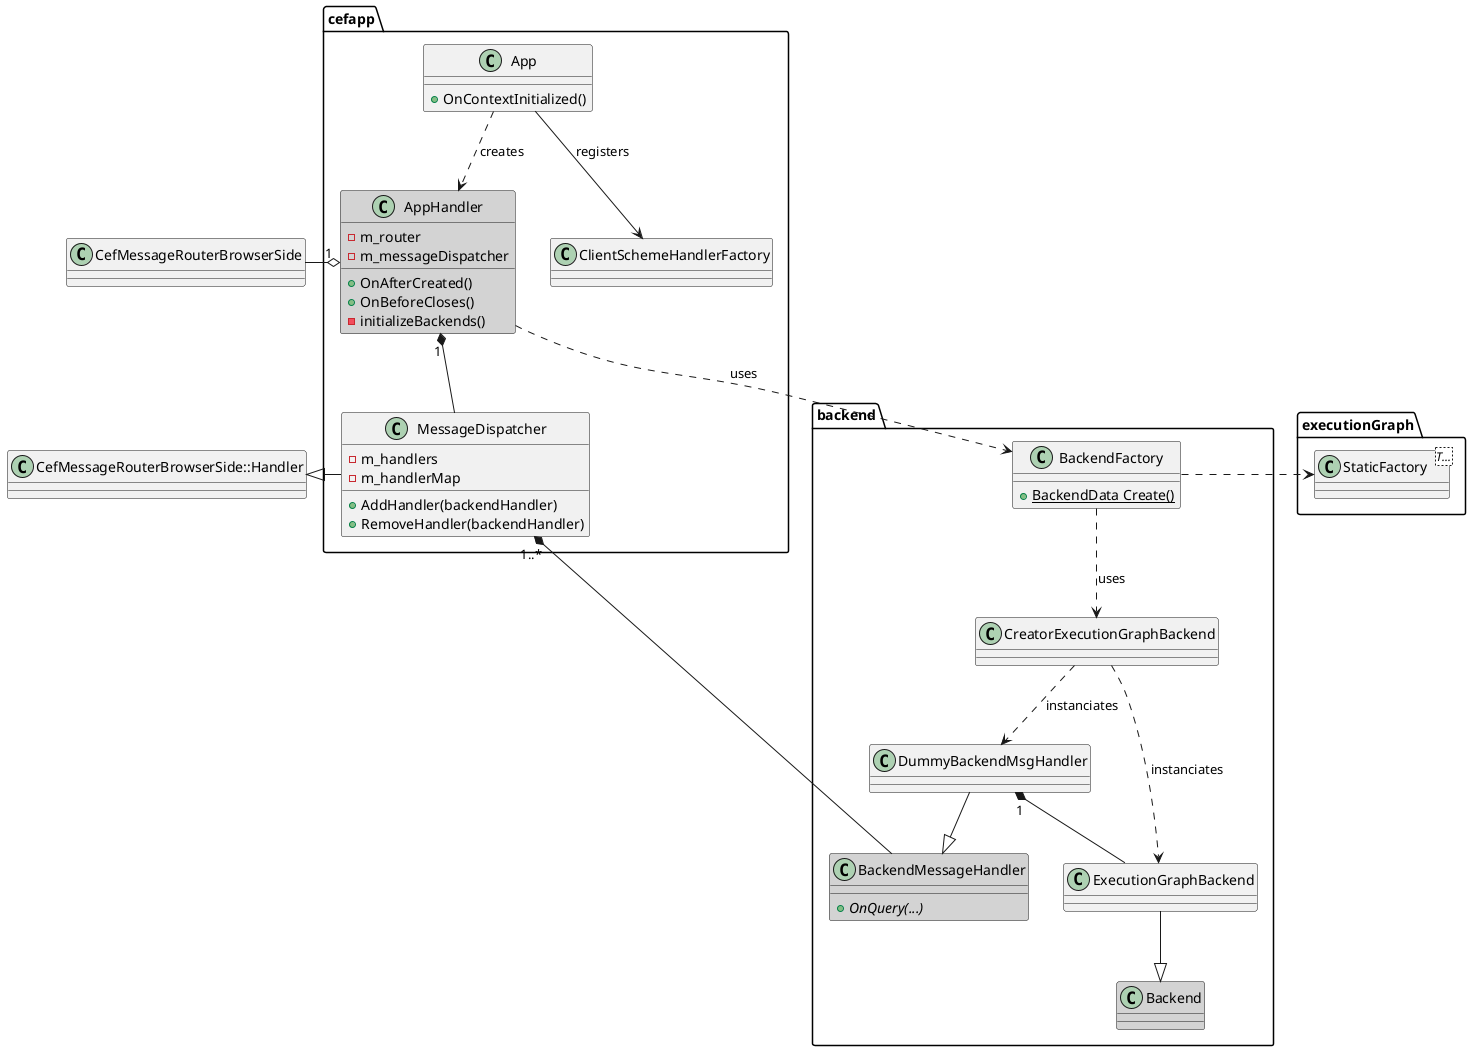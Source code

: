 
@startuml
set namespaceSeparator ::
skinparam shadowing false

class CefMessageRouterBrowserSide
class Handler as "CefMessageRouterBrowserSide::Handler"

namespace cefapp{
    class App{
        + OnContextInitialized()
    }
    class AppHandler #D3D3D3{
        + OnAfterCreated()
        + OnBeforeCloses()
        - m_router
        - m_messageDispatcher
        - initializeBackends()
    }

    class MessageDispatcher {
        + AddHandler(backendHandler)
        + RemoveHandler(backendHandler)
        - m_handlers
        - m_handlerMap
    }
    class ClientSchemeHandlerFactory
}


cefapp::App ..> cefapp::AppHandler : creates
cefapp::App --> cefapp::ClientSchemeHandlerFactory : registers

cefapp::AppHandler "1" o-left- CefMessageRouterBrowserSide
cefapp::AppHandler "1" *-- cefapp::MessageDispatcher
cefapp::MessageDispatcher -left-|> Handler
cefapp::MessageDispatcher "1..*" *--- backend::BackendMessageHandler

namespace backend {
    class Backend #D3D3D3
    class BackendMessageHandler #D3D3D3{
        + OnQuery(...) {abstract} 
    }

    class BackendFactory {
        + BackendData Create() {static}
    }

    class CreatorExecutionGraphBackend

    class DummyBackendMsgHandler
}

namespace executionGraph {
    class StaticFactory<T...>
}

cefapp::AppHandler ..> backend::BackendFactory : uses

backend::ExecutionGraphBackend --|> backend::Backend
backend::DummyBackendMsgHandler --|> backend::BackendMessageHandler

backend::BackendFactory ..> backend::CreatorExecutionGraphBackend : uses

backend::CreatorExecutionGraphBackend ..> backend::ExecutionGraphBackend : instanciates
backend::CreatorExecutionGraphBackend ..> backend::DummyBackendMsgHandler : instanciates

backend::DummyBackendMsgHandler "1" *-- backend::ExecutionGraphBackend

backend::BackendFactory .right.> executionGraph::StaticFactory

@enduml